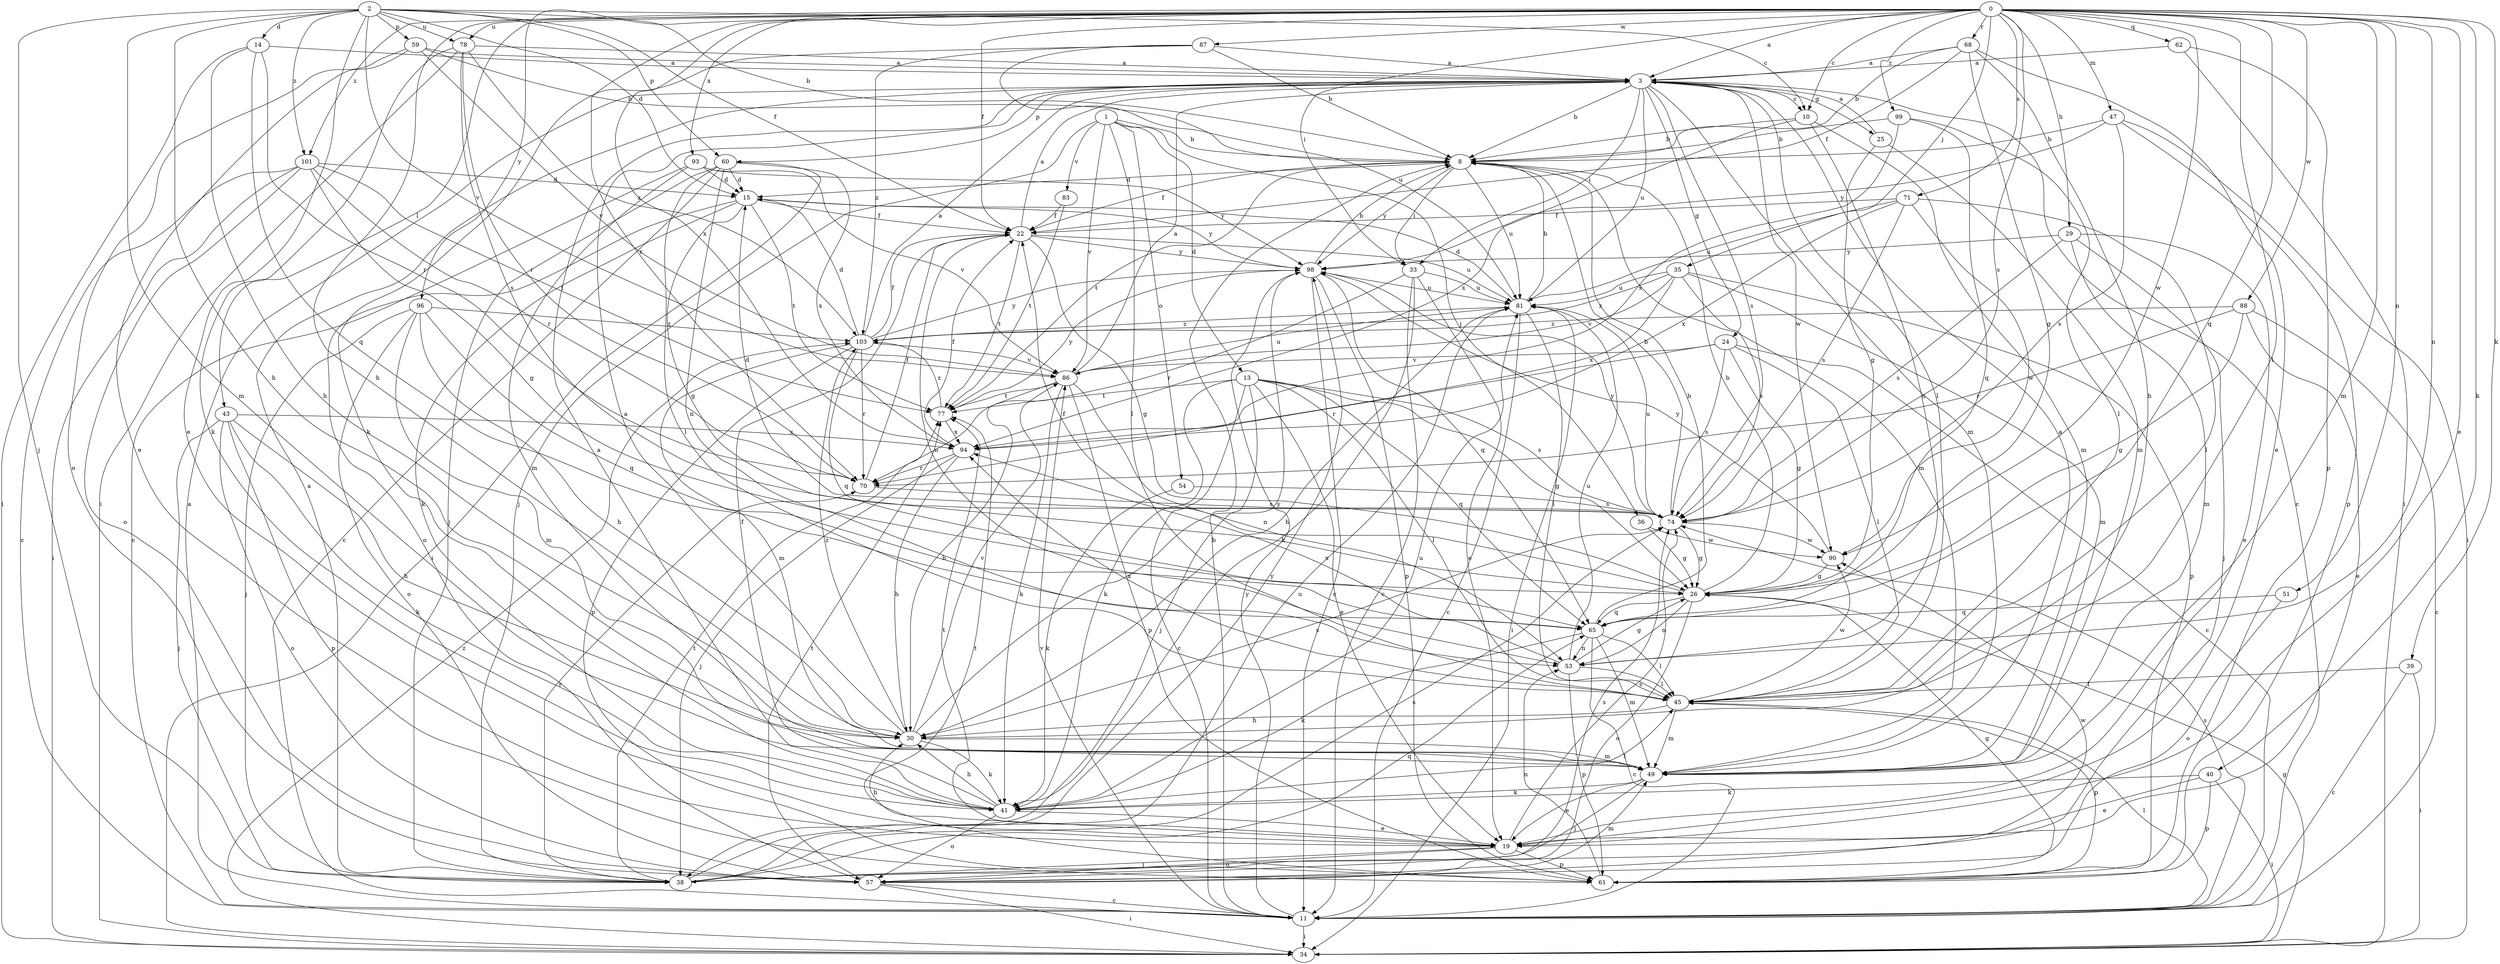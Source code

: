 strict digraph  {
0;
1;
2;
3;
8;
10;
11;
13;
14;
15;
19;
22;
24;
25;
26;
29;
30;
33;
34;
35;
36;
38;
39;
40;
41;
43;
45;
47;
49;
51;
53;
54;
57;
59;
60;
61;
62;
65;
68;
70;
71;
74;
77;
78;
81;
83;
86;
87;
88;
90;
93;
94;
96;
98;
99;
101;
103;
0 -> 3  [label=a];
0 -> 10  [label=c];
0 -> 19  [label=e];
0 -> 22  [label=f];
0 -> 29  [label=h];
0 -> 30  [label=h];
0 -> 33  [label=i];
0 -> 35  [label=j];
0 -> 39  [label=k];
0 -> 40  [label=k];
0 -> 43  [label=l];
0 -> 45  [label=l];
0 -> 47  [label=m];
0 -> 49  [label=m];
0 -> 51  [label=n];
0 -> 53  [label=n];
0 -> 62  [label=q];
0 -> 65  [label=q];
0 -> 68  [label=r];
0 -> 70  [label=r];
0 -> 71  [label=s];
0 -> 74  [label=s];
0 -> 78  [label=u];
0 -> 87  [label=w];
0 -> 88  [label=w];
0 -> 90  [label=w];
0 -> 93  [label=x];
0 -> 94  [label=x];
0 -> 96  [label=y];
0 -> 99  [label=z];
0 -> 101  [label=z];
1 -> 8  [label=b];
1 -> 13  [label=d];
1 -> 36  [label=j];
1 -> 38  [label=j];
1 -> 45  [label=l];
1 -> 54  [label=o];
1 -> 83  [label=v];
1 -> 86  [label=v];
2 -> 8  [label=b];
2 -> 10  [label=c];
2 -> 14  [label=d];
2 -> 15  [label=d];
2 -> 19  [label=e];
2 -> 22  [label=f];
2 -> 30  [label=h];
2 -> 38  [label=j];
2 -> 49  [label=m];
2 -> 59  [label=p];
2 -> 60  [label=p];
2 -> 78  [label=u];
2 -> 86  [label=v];
2 -> 101  [label=z];
3 -> 8  [label=b];
3 -> 10  [label=c];
3 -> 11  [label=c];
3 -> 24  [label=g];
3 -> 25  [label=g];
3 -> 33  [label=i];
3 -> 45  [label=l];
3 -> 49  [label=m];
3 -> 60  [label=p];
3 -> 74  [label=s];
3 -> 81  [label=u];
3 -> 90  [label=w];
8 -> 15  [label=d];
8 -> 22  [label=f];
8 -> 33  [label=i];
8 -> 49  [label=m];
8 -> 77  [label=t];
8 -> 81  [label=u];
8 -> 98  [label=y];
10 -> 8  [label=b];
10 -> 49  [label=m];
10 -> 53  [label=n];
10 -> 94  [label=x];
11 -> 3  [label=a];
11 -> 8  [label=b];
11 -> 34  [label=i];
11 -> 45  [label=l];
11 -> 74  [label=s];
11 -> 86  [label=v];
11 -> 98  [label=y];
13 -> 11  [label=c];
13 -> 19  [label=e];
13 -> 26  [label=g];
13 -> 38  [label=j];
13 -> 41  [label=k];
13 -> 45  [label=l];
13 -> 65  [label=q];
13 -> 74  [label=s];
13 -> 77  [label=t];
14 -> 3  [label=a];
14 -> 30  [label=h];
14 -> 34  [label=i];
14 -> 65  [label=q];
14 -> 70  [label=r];
15 -> 22  [label=f];
15 -> 26  [label=g];
15 -> 41  [label=k];
15 -> 57  [label=o];
15 -> 77  [label=t];
15 -> 98  [label=y];
19 -> 30  [label=h];
19 -> 38  [label=j];
19 -> 57  [label=o];
19 -> 61  [label=p];
19 -> 74  [label=s];
19 -> 77  [label=t];
22 -> 3  [label=a];
22 -> 26  [label=g];
22 -> 53  [label=n];
22 -> 77  [label=t];
22 -> 81  [label=u];
22 -> 98  [label=y];
24 -> 11  [label=c];
24 -> 26  [label=g];
24 -> 45  [label=l];
24 -> 70  [label=r];
24 -> 74  [label=s];
24 -> 86  [label=v];
25 -> 3  [label=a];
25 -> 26  [label=g];
25 -> 49  [label=m];
26 -> 8  [label=b];
26 -> 22  [label=f];
26 -> 53  [label=n];
26 -> 57  [label=o];
26 -> 65  [label=q];
29 -> 19  [label=e];
29 -> 38  [label=j];
29 -> 49  [label=m];
29 -> 74  [label=s];
29 -> 98  [label=y];
30 -> 3  [label=a];
30 -> 41  [label=k];
30 -> 49  [label=m];
30 -> 74  [label=s];
30 -> 86  [label=v];
30 -> 98  [label=y];
30 -> 103  [label=z];
33 -> 11  [label=c];
33 -> 19  [label=e];
33 -> 41  [label=k];
33 -> 70  [label=r];
33 -> 81  [label=u];
34 -> 26  [label=g];
34 -> 103  [label=z];
35 -> 49  [label=m];
35 -> 61  [label=p];
35 -> 74  [label=s];
35 -> 81  [label=u];
35 -> 86  [label=v];
35 -> 94  [label=x];
35 -> 103  [label=z];
36 -> 26  [label=g];
36 -> 90  [label=w];
38 -> 3  [label=a];
38 -> 65  [label=q];
38 -> 70  [label=r];
38 -> 74  [label=s];
38 -> 77  [label=t];
38 -> 81  [label=u];
38 -> 98  [label=y];
39 -> 11  [label=c];
39 -> 34  [label=i];
39 -> 45  [label=l];
40 -> 19  [label=e];
40 -> 34  [label=i];
40 -> 41  [label=k];
40 -> 61  [label=p];
41 -> 3  [label=a];
41 -> 19  [label=e];
41 -> 22  [label=f];
41 -> 30  [label=h];
41 -> 45  [label=l];
41 -> 57  [label=o];
41 -> 81  [label=u];
43 -> 30  [label=h];
43 -> 38  [label=j];
43 -> 41  [label=k];
43 -> 57  [label=o];
43 -> 61  [label=p];
43 -> 94  [label=x];
45 -> 30  [label=h];
45 -> 49  [label=m];
45 -> 61  [label=p];
45 -> 90  [label=w];
45 -> 94  [label=x];
47 -> 8  [label=b];
47 -> 34  [label=i];
47 -> 61  [label=p];
47 -> 74  [label=s];
47 -> 98  [label=y];
49 -> 3  [label=a];
49 -> 19  [label=e];
49 -> 38  [label=j];
49 -> 41  [label=k];
51 -> 57  [label=o];
51 -> 65  [label=q];
53 -> 26  [label=g];
53 -> 45  [label=l];
53 -> 61  [label=p];
53 -> 81  [label=u];
53 -> 94  [label=x];
54 -> 41  [label=k];
54 -> 74  [label=s];
57 -> 11  [label=c];
57 -> 34  [label=i];
57 -> 49  [label=m];
57 -> 74  [label=s];
57 -> 77  [label=t];
57 -> 90  [label=w];
59 -> 3  [label=a];
59 -> 8  [label=b];
59 -> 19  [label=e];
59 -> 57  [label=o];
59 -> 86  [label=v];
60 -> 11  [label=c];
60 -> 15  [label=d];
60 -> 34  [label=i];
60 -> 38  [label=j];
60 -> 45  [label=l];
60 -> 53  [label=n];
60 -> 94  [label=x];
61 -> 26  [label=g];
61 -> 53  [label=n];
61 -> 77  [label=t];
62 -> 3  [label=a];
62 -> 34  [label=i];
62 -> 61  [label=p];
65 -> 8  [label=b];
65 -> 11  [label=c];
65 -> 41  [label=k];
65 -> 45  [label=l];
65 -> 49  [label=m];
65 -> 53  [label=n];
68 -> 3  [label=a];
68 -> 8  [label=b];
68 -> 19  [label=e];
68 -> 22  [label=f];
68 -> 26  [label=g];
68 -> 30  [label=h];
70 -> 22  [label=f];
70 -> 74  [label=s];
71 -> 22  [label=f];
71 -> 45  [label=l];
71 -> 74  [label=s];
71 -> 81  [label=u];
71 -> 90  [label=w];
71 -> 94  [label=x];
74 -> 8  [label=b];
74 -> 15  [label=d];
74 -> 26  [label=g];
74 -> 81  [label=u];
74 -> 90  [label=w];
74 -> 98  [label=y];
77 -> 94  [label=x];
77 -> 98  [label=y];
77 -> 103  [label=z];
78 -> 3  [label=a];
78 -> 34  [label=i];
78 -> 41  [label=k];
78 -> 70  [label=r];
78 -> 74  [label=s];
78 -> 103  [label=z];
81 -> 8  [label=b];
81 -> 11  [label=c];
81 -> 15  [label=d];
81 -> 30  [label=h];
81 -> 34  [label=i];
81 -> 45  [label=l];
81 -> 103  [label=z];
83 -> 22  [label=f];
83 -> 77  [label=t];
86 -> 3  [label=a];
86 -> 30  [label=h];
86 -> 41  [label=k];
86 -> 53  [label=n];
86 -> 61  [label=p];
86 -> 77  [label=t];
86 -> 81  [label=u];
87 -> 3  [label=a];
87 -> 8  [label=b];
87 -> 41  [label=k];
87 -> 81  [label=u];
87 -> 103  [label=z];
88 -> 11  [label=c];
88 -> 19  [label=e];
88 -> 26  [label=g];
88 -> 70  [label=r];
88 -> 103  [label=z];
90 -> 26  [label=g];
90 -> 98  [label=y];
93 -> 11  [label=c];
93 -> 15  [label=d];
93 -> 49  [label=m];
93 -> 86  [label=v];
93 -> 98  [label=y];
94 -> 22  [label=f];
94 -> 30  [label=h];
94 -> 38  [label=j];
94 -> 70  [label=r];
96 -> 30  [label=h];
96 -> 38  [label=j];
96 -> 49  [label=m];
96 -> 57  [label=o];
96 -> 65  [label=q];
96 -> 103  [label=z];
98 -> 8  [label=b];
98 -> 11  [label=c];
98 -> 61  [label=p];
98 -> 65  [label=q];
98 -> 81  [label=u];
99 -> 8  [label=b];
99 -> 45  [label=l];
99 -> 65  [label=q];
99 -> 94  [label=x];
101 -> 11  [label=c];
101 -> 15  [label=d];
101 -> 26  [label=g];
101 -> 34  [label=i];
101 -> 57  [label=o];
101 -> 70  [label=r];
101 -> 77  [label=t];
103 -> 3  [label=a];
103 -> 15  [label=d];
103 -> 22  [label=f];
103 -> 49  [label=m];
103 -> 61  [label=p];
103 -> 65  [label=q];
103 -> 70  [label=r];
103 -> 86  [label=v];
103 -> 98  [label=y];
}
